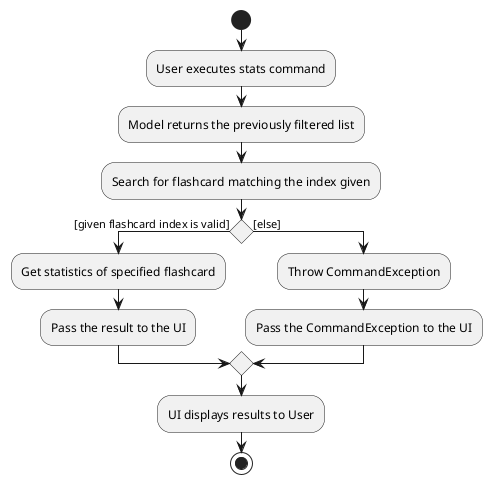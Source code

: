 @startuml
start
:User executes stats command;
:Model returns the previously filtered list;
:Search for flashcard matching the index given;

'Since the beta syntax does not support placing the condition outside the
'diamond we place it as the true branch instead.

if () then ([given flashcard index is valid])
    :Get statistics of specified flashcard;
    :Pass the result to the UI;
else ([else])
    :Throw CommandException;
    :Pass the CommandException to the UI;
endif
    :UI displays results to User;
stop
@enduml
